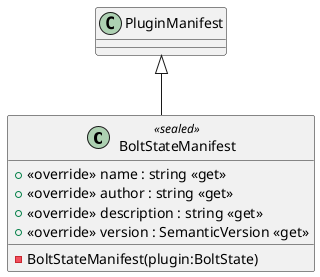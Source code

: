 @startuml
class BoltStateManifest <<sealed>> {
    - BoltStateManifest(plugin:BoltState)
    + <<override>> name : string <<get>>
    + <<override>> author : string <<get>>
    + <<override>> description : string <<get>>
    + <<override>> version : SemanticVersion <<get>>
}
PluginManifest <|-- BoltStateManifest
@enduml
